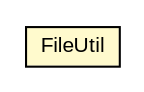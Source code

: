 #!/usr/local/bin/dot
#
# Class diagram 
# Generated by UMLGraph version 5.3 (http://www.umlgraph.org/)
#

digraph G {
	edge [fontname="arial",fontsize=10,labelfontname="arial",labelfontsize=10];
	node [fontname="arial",fontsize=10,shape=plaintext];
	nodesep=0.25;
	ranksep=0.5;
	// context.arch.util.FileUtil
	c101977 [label=<<table title="context.arch.util.FileUtil" border="0" cellborder="1" cellspacing="0" cellpadding="2" port="p" bgcolor="lemonChiffon" href="./FileUtil.html">
		<tr><td><table border="0" cellspacing="0" cellpadding="1">
<tr><td align="center" balign="center"> FileUtil </td></tr>
		</table></td></tr>
		</table>>, fontname="arial", fontcolor="black", fontsize=10.0];
}

